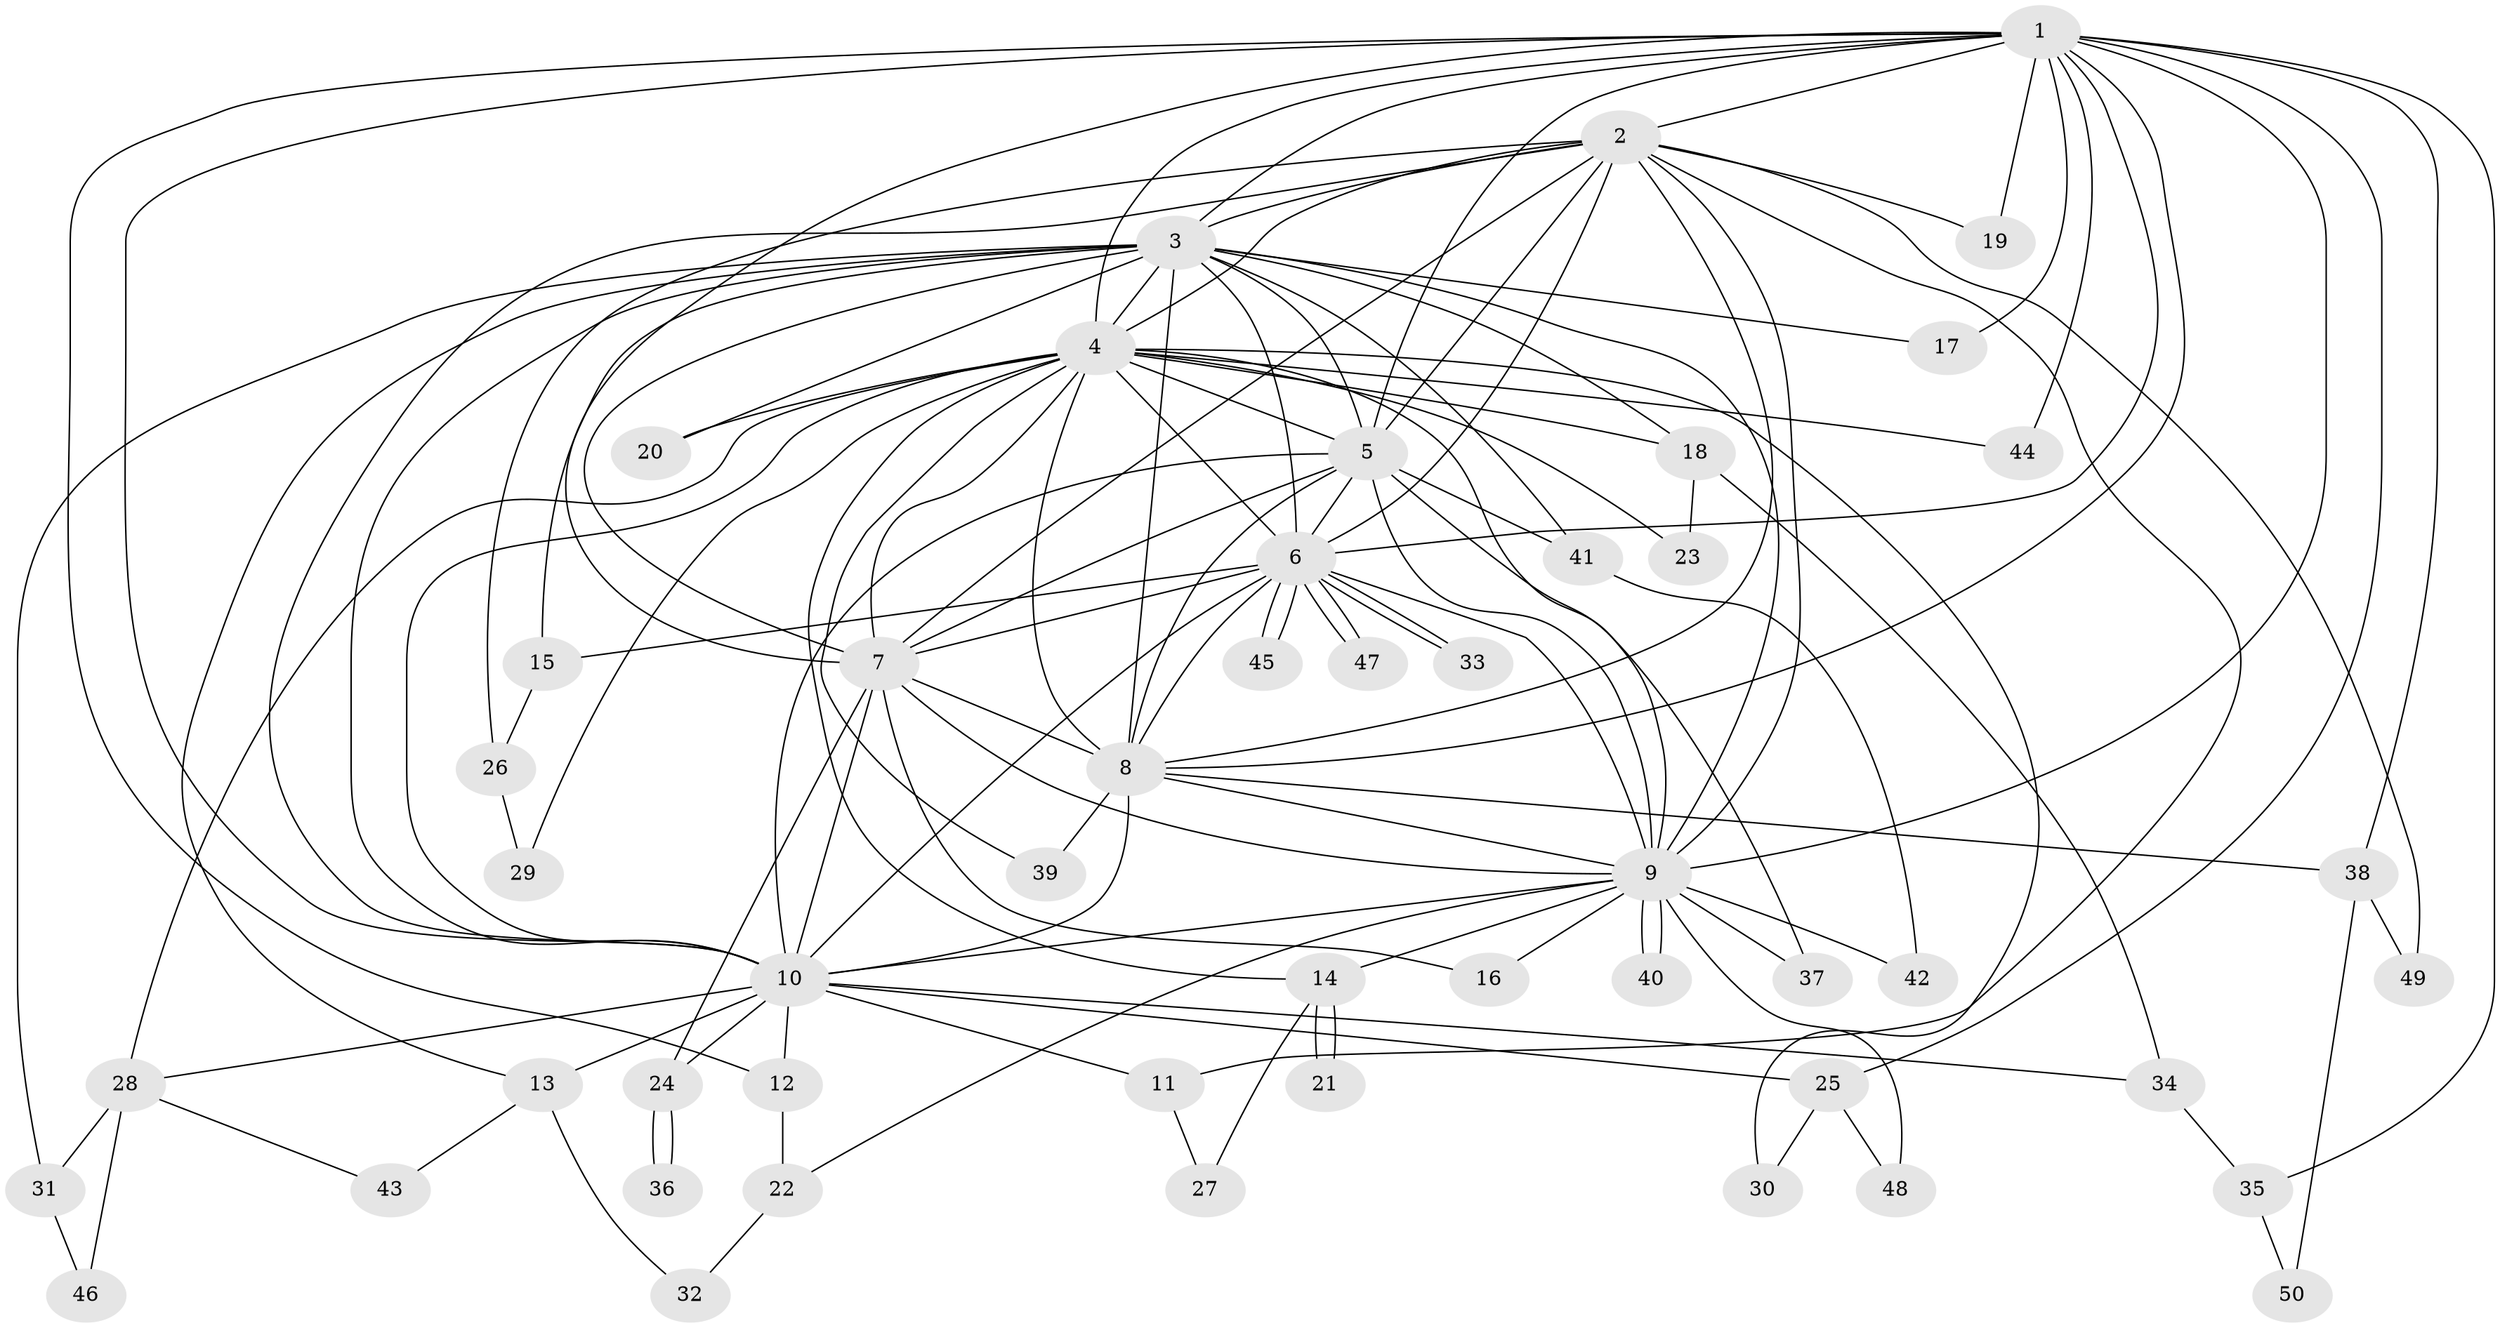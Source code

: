 // Generated by graph-tools (version 1.1) at 2025/13/03/09/25 04:13:41]
// undirected, 50 vertices, 125 edges
graph export_dot {
graph [start="1"]
  node [color=gray90,style=filled];
  1;
  2;
  3;
  4;
  5;
  6;
  7;
  8;
  9;
  10;
  11;
  12;
  13;
  14;
  15;
  16;
  17;
  18;
  19;
  20;
  21;
  22;
  23;
  24;
  25;
  26;
  27;
  28;
  29;
  30;
  31;
  32;
  33;
  34;
  35;
  36;
  37;
  38;
  39;
  40;
  41;
  42;
  43;
  44;
  45;
  46;
  47;
  48;
  49;
  50;
  1 -- 2;
  1 -- 3;
  1 -- 4;
  1 -- 5;
  1 -- 6;
  1 -- 7;
  1 -- 8;
  1 -- 9;
  1 -- 10;
  1 -- 12;
  1 -- 17;
  1 -- 19;
  1 -- 25;
  1 -- 35;
  1 -- 38;
  1 -- 44;
  2 -- 3;
  2 -- 4;
  2 -- 5;
  2 -- 6;
  2 -- 7;
  2 -- 8;
  2 -- 9;
  2 -- 10;
  2 -- 11;
  2 -- 19;
  2 -- 26;
  2 -- 49;
  3 -- 4;
  3 -- 5;
  3 -- 6;
  3 -- 7;
  3 -- 8;
  3 -- 9;
  3 -- 10;
  3 -- 13;
  3 -- 15;
  3 -- 17;
  3 -- 18;
  3 -- 20;
  3 -- 31;
  3 -- 41;
  4 -- 5;
  4 -- 6;
  4 -- 7;
  4 -- 8;
  4 -- 9;
  4 -- 10;
  4 -- 14;
  4 -- 18;
  4 -- 20;
  4 -- 23;
  4 -- 28;
  4 -- 29;
  4 -- 30;
  4 -- 39;
  4 -- 44;
  5 -- 6;
  5 -- 7;
  5 -- 8;
  5 -- 9;
  5 -- 10;
  5 -- 37;
  5 -- 41;
  6 -- 7;
  6 -- 8;
  6 -- 9;
  6 -- 10;
  6 -- 15;
  6 -- 33;
  6 -- 33;
  6 -- 45;
  6 -- 45;
  6 -- 47;
  6 -- 47;
  7 -- 8;
  7 -- 9;
  7 -- 10;
  7 -- 16;
  7 -- 24;
  8 -- 9;
  8 -- 10;
  8 -- 38;
  8 -- 39;
  9 -- 10;
  9 -- 14;
  9 -- 16;
  9 -- 22;
  9 -- 37;
  9 -- 40;
  9 -- 40;
  9 -- 42;
  9 -- 48;
  10 -- 11;
  10 -- 12;
  10 -- 13;
  10 -- 24;
  10 -- 25;
  10 -- 28;
  10 -- 34;
  11 -- 27;
  12 -- 22;
  13 -- 32;
  13 -- 43;
  14 -- 21;
  14 -- 21;
  14 -- 27;
  15 -- 26;
  18 -- 23;
  18 -- 34;
  22 -- 32;
  24 -- 36;
  24 -- 36;
  25 -- 30;
  25 -- 48;
  26 -- 29;
  28 -- 31;
  28 -- 43;
  28 -- 46;
  31 -- 46;
  34 -- 35;
  35 -- 50;
  38 -- 49;
  38 -- 50;
  41 -- 42;
}
